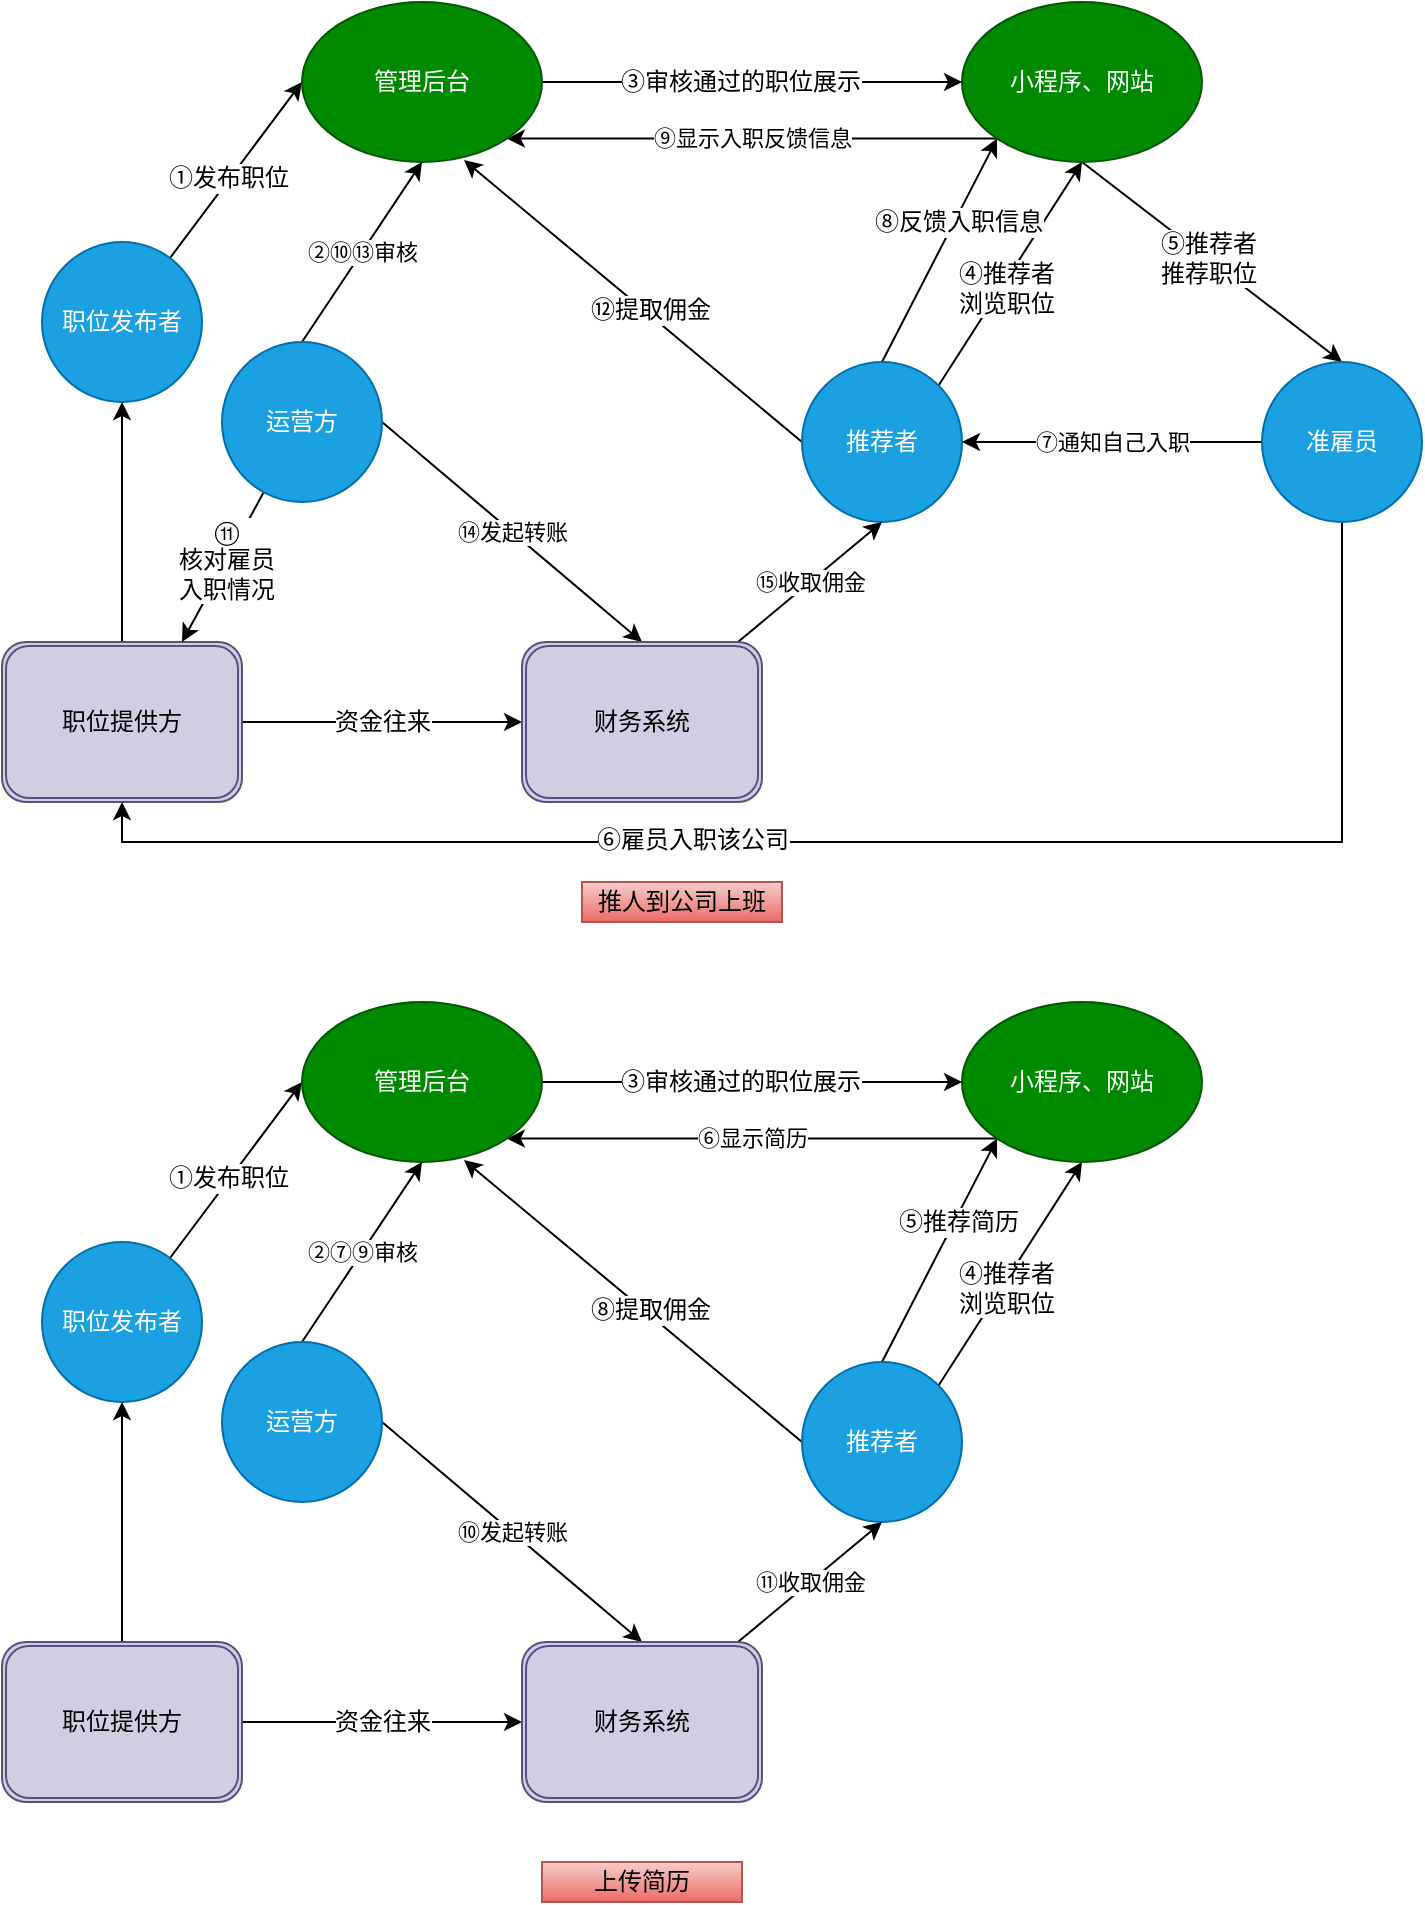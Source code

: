 <mxfile version="12.7.1" type="github">
  <diagram id="qraUycZ-T-Vl92LA1NdP" name="第 1 页">
    <mxGraphModel dx="772" dy="500" grid="1" gridSize="10" guides="1" tooltips="1" connect="1" arrows="1" fold="1" page="1" pageScale="1" pageWidth="827" pageHeight="1169" math="0" shadow="0">
      <root>
        <mxCell id="0" />
        <mxCell id="1" parent="0" />
        <mxCell id="N7uNGJhakCuLGw01cvrU-18" style="edgeStyle=none;rounded=0;orthogonalLoop=1;jettySize=auto;html=1;exitX=1;exitY=0;exitDx=0;exitDy=0;entryX=0.5;entryY=1;entryDx=0;entryDy=0;" edge="1" parent="1" source="N7uNGJhakCuLGw01cvrU-1" target="N7uNGJhakCuLGw01cvrU-3">
          <mxGeometry relative="1" as="geometry" />
        </mxCell>
        <mxCell id="N7uNGJhakCuLGw01cvrU-19" value="④推荐者&lt;br&gt;浏览职位" style="text;html=1;align=center;verticalAlign=middle;resizable=0;points=[];labelBackgroundColor=#ffffff;" vertex="1" connectable="0" parent="N7uNGJhakCuLGw01cvrU-18">
          <mxGeometry x="-0.101" y="-2" relative="1" as="geometry">
            <mxPoint as="offset" />
          </mxGeometry>
        </mxCell>
        <mxCell id="N7uNGJhakCuLGw01cvrU-34" style="edgeStyle=none;rounded=0;orthogonalLoop=1;jettySize=auto;html=1;exitX=0.5;exitY=0;exitDx=0;exitDy=0;entryX=0;entryY=1;entryDx=0;entryDy=0;" edge="1" parent="1" source="N7uNGJhakCuLGw01cvrU-1" target="N7uNGJhakCuLGw01cvrU-3">
          <mxGeometry relative="1" as="geometry" />
        </mxCell>
        <mxCell id="N7uNGJhakCuLGw01cvrU-35" value="⑧反馈入职信息" style="text;html=1;align=center;verticalAlign=middle;resizable=0;points=[];labelBackgroundColor=#ffffff;" vertex="1" connectable="0" parent="N7uNGJhakCuLGw01cvrU-34">
          <mxGeometry x="0.281" y="-1" relative="1" as="geometry">
            <mxPoint y="1" as="offset" />
          </mxGeometry>
        </mxCell>
        <mxCell id="N7uNGJhakCuLGw01cvrU-38" style="edgeStyle=none;rounded=0;orthogonalLoop=1;jettySize=auto;html=1;exitX=0;exitY=0.5;exitDx=0;exitDy=0;entryX=0.675;entryY=0.988;entryDx=0;entryDy=0;entryPerimeter=0;" edge="1" parent="1" source="N7uNGJhakCuLGw01cvrU-1" target="N7uNGJhakCuLGw01cvrU-4">
          <mxGeometry relative="1" as="geometry" />
        </mxCell>
        <mxCell id="N7uNGJhakCuLGw01cvrU-39" value="⑫提取佣金" style="text;html=1;align=center;verticalAlign=middle;resizable=0;points=[];labelBackgroundColor=#ffffff;" vertex="1" connectable="0" parent="N7uNGJhakCuLGw01cvrU-38">
          <mxGeometry x="-0.079" y="-2" relative="1" as="geometry">
            <mxPoint as="offset" />
          </mxGeometry>
        </mxCell>
        <mxCell id="N7uNGJhakCuLGw01cvrU-1" value="推荐者" style="ellipse;whiteSpace=wrap;html=1;aspect=fixed;fillColor=#1ba1e2;strokeColor=#006EAF;fontColor=#ffffff;" vertex="1" parent="1">
          <mxGeometry x="450" y="240" width="80" height="80" as="geometry" />
        </mxCell>
        <mxCell id="N7uNGJhakCuLGw01cvrU-13" style="rounded=0;orthogonalLoop=1;jettySize=auto;html=1;entryX=0;entryY=0.5;entryDx=0;entryDy=0;" edge="1" parent="1" source="N7uNGJhakCuLGw01cvrU-2" target="N7uNGJhakCuLGw01cvrU-4">
          <mxGeometry relative="1" as="geometry" />
        </mxCell>
        <mxCell id="N7uNGJhakCuLGw01cvrU-14" value="①发布职位" style="text;html=1;align=center;verticalAlign=middle;resizable=0;points=[];labelBackgroundColor=#ffffff;" vertex="1" connectable="0" parent="N7uNGJhakCuLGw01cvrU-13">
          <mxGeometry x="-0.094" y="1" relative="1" as="geometry">
            <mxPoint as="offset" />
          </mxGeometry>
        </mxCell>
        <mxCell id="N7uNGJhakCuLGw01cvrU-2" value="职位发布者" style="ellipse;whiteSpace=wrap;html=1;aspect=fixed;fillColor=#1ba1e2;strokeColor=#006EAF;fontColor=#ffffff;" vertex="1" parent="1">
          <mxGeometry x="70" y="180" width="80" height="80" as="geometry" />
        </mxCell>
        <mxCell id="N7uNGJhakCuLGw01cvrU-20" style="edgeStyle=none;rounded=0;orthogonalLoop=1;jettySize=auto;html=1;entryX=0.5;entryY=0;entryDx=0;entryDy=0;exitX=0.5;exitY=1;exitDx=0;exitDy=0;" edge="1" parent="1" source="N7uNGJhakCuLGw01cvrU-3" target="N7uNGJhakCuLGw01cvrU-10">
          <mxGeometry relative="1" as="geometry" />
        </mxCell>
        <mxCell id="N7uNGJhakCuLGw01cvrU-21" value="⑤推荐者&lt;br&gt;推荐职位" style="text;html=1;align=center;verticalAlign=middle;resizable=0;points=[];labelBackgroundColor=#ffffff;" vertex="1" connectable="0" parent="N7uNGJhakCuLGw01cvrU-20">
          <mxGeometry x="-0.036" y="1" relative="1" as="geometry">
            <mxPoint as="offset" />
          </mxGeometry>
        </mxCell>
        <mxCell id="N7uNGJhakCuLGw01cvrU-36" value="⑨显示入职反馈信息" style="edgeStyle=none;rounded=0;orthogonalLoop=1;jettySize=auto;html=1;exitX=0;exitY=1;exitDx=0;exitDy=0;entryX=1;entryY=1;entryDx=0;entryDy=0;" edge="1" parent="1" source="N7uNGJhakCuLGw01cvrU-3" target="N7uNGJhakCuLGw01cvrU-4">
          <mxGeometry relative="1" as="geometry" />
        </mxCell>
        <mxCell id="N7uNGJhakCuLGw01cvrU-3" value="小程序、网站" style="ellipse;whiteSpace=wrap;html=1;fillColor=#008a00;strokeColor=#005700;fontColor=#ffffff;" vertex="1" parent="1">
          <mxGeometry x="530" y="60" width="120" height="80" as="geometry" />
        </mxCell>
        <mxCell id="N7uNGJhakCuLGw01cvrU-16" style="edgeStyle=none;rounded=0;orthogonalLoop=1;jettySize=auto;html=1;entryX=0;entryY=0.5;entryDx=0;entryDy=0;" edge="1" parent="1" source="N7uNGJhakCuLGw01cvrU-4" target="N7uNGJhakCuLGw01cvrU-3">
          <mxGeometry relative="1" as="geometry" />
        </mxCell>
        <mxCell id="N7uNGJhakCuLGw01cvrU-17" value="③审核通过的职位展示" style="text;html=1;align=center;verticalAlign=middle;resizable=0;points=[];labelBackgroundColor=#ffffff;" vertex="1" connectable="0" parent="N7uNGJhakCuLGw01cvrU-16">
          <mxGeometry x="-0.15" relative="1" as="geometry">
            <mxPoint x="9" as="offset" />
          </mxGeometry>
        </mxCell>
        <mxCell id="N7uNGJhakCuLGw01cvrU-4" value="管理后台" style="ellipse;whiteSpace=wrap;html=1;fillColor=#008a00;strokeColor=#005700;fontColor=#ffffff;" vertex="1" parent="1">
          <mxGeometry x="200" y="60" width="120" height="80" as="geometry" />
        </mxCell>
        <mxCell id="N7uNGJhakCuLGw01cvrU-12" style="edgeStyle=orthogonalEdgeStyle;rounded=0;orthogonalLoop=1;jettySize=auto;html=1;entryX=0.5;entryY=1;entryDx=0;entryDy=0;" edge="1" parent="1" source="N7uNGJhakCuLGw01cvrU-8" target="N7uNGJhakCuLGw01cvrU-2">
          <mxGeometry relative="1" as="geometry" />
        </mxCell>
        <mxCell id="N7uNGJhakCuLGw01cvrU-30" style="edgeStyle=none;rounded=0;orthogonalLoop=1;jettySize=auto;html=1;entryX=0;entryY=0.5;entryDx=0;entryDy=0;" edge="1" parent="1" source="N7uNGJhakCuLGw01cvrU-8" target="N7uNGJhakCuLGw01cvrU-11">
          <mxGeometry relative="1" as="geometry" />
        </mxCell>
        <mxCell id="N7uNGJhakCuLGw01cvrU-31" value="资金往来" style="text;html=1;align=center;verticalAlign=middle;resizable=0;points=[];labelBackgroundColor=#ffffff;" vertex="1" connectable="0" parent="N7uNGJhakCuLGw01cvrU-30">
          <mxGeometry x="-0.314" y="1" relative="1" as="geometry">
            <mxPoint x="22" y="1" as="offset" />
          </mxGeometry>
        </mxCell>
        <mxCell id="N7uNGJhakCuLGw01cvrU-8" value="职位提供方" style="shape=ext;double=1;rounded=1;whiteSpace=wrap;html=1;fillColor=#d0cee2;strokeColor=#56517e;" vertex="1" parent="1">
          <mxGeometry x="50" y="380" width="120" height="80" as="geometry" />
        </mxCell>
        <mxCell id="N7uNGJhakCuLGw01cvrU-15" value="②⑩⑬审核" style="edgeStyle=none;rounded=0;orthogonalLoop=1;jettySize=auto;html=1;entryX=0.5;entryY=1;entryDx=0;entryDy=0;exitX=0.5;exitY=0;exitDx=0;exitDy=0;" edge="1" parent="1" source="N7uNGJhakCuLGw01cvrU-9" target="N7uNGJhakCuLGw01cvrU-4">
          <mxGeometry relative="1" as="geometry" />
        </mxCell>
        <mxCell id="N7uNGJhakCuLGw01cvrU-24" style="rounded=0;orthogonalLoop=1;jettySize=auto;html=1;entryX=0.75;entryY=0;entryDx=0;entryDy=0;" edge="1" parent="1" source="N7uNGJhakCuLGw01cvrU-9" target="N7uNGJhakCuLGw01cvrU-8">
          <mxGeometry relative="1" as="geometry" />
        </mxCell>
        <mxCell id="N7uNGJhakCuLGw01cvrU-25" value="⑪&lt;br&gt;核对雇员&lt;br&gt;入职情况" style="text;html=1;align=center;verticalAlign=middle;resizable=0;points=[];labelBackgroundColor=#ffffff;" vertex="1" connectable="0" parent="N7uNGJhakCuLGw01cvrU-24">
          <mxGeometry x="-0.093" y="-1" relative="1" as="geometry">
            <mxPoint as="offset" />
          </mxGeometry>
        </mxCell>
        <mxCell id="N7uNGJhakCuLGw01cvrU-40" value="⑭发起转账" style="edgeStyle=none;rounded=0;orthogonalLoop=1;jettySize=auto;html=1;exitX=1;exitY=0.5;exitDx=0;exitDy=0;entryX=0.5;entryY=0;entryDx=0;entryDy=0;" edge="1" parent="1" source="N7uNGJhakCuLGw01cvrU-9" target="N7uNGJhakCuLGw01cvrU-11">
          <mxGeometry relative="1" as="geometry" />
        </mxCell>
        <mxCell id="N7uNGJhakCuLGw01cvrU-9" value="运营方" style="ellipse;whiteSpace=wrap;html=1;aspect=fixed;fillColor=#1ba1e2;strokeColor=#006EAF;fontColor=#ffffff;" vertex="1" parent="1">
          <mxGeometry x="160" y="230" width="80" height="80" as="geometry" />
        </mxCell>
        <mxCell id="N7uNGJhakCuLGw01cvrU-22" style="edgeStyle=orthogonalEdgeStyle;rounded=0;orthogonalLoop=1;jettySize=auto;html=1;entryX=0.5;entryY=1;entryDx=0;entryDy=0;" edge="1" parent="1" source="N7uNGJhakCuLGw01cvrU-10" target="N7uNGJhakCuLGw01cvrU-8">
          <mxGeometry relative="1" as="geometry">
            <Array as="points">
              <mxPoint x="720" y="480" />
              <mxPoint x="110" y="480" />
            </Array>
          </mxGeometry>
        </mxCell>
        <mxCell id="N7uNGJhakCuLGw01cvrU-23" value="⑥雇员入职该公司" style="text;html=1;align=center;verticalAlign=middle;resizable=0;points=[];labelBackgroundColor=#ffffff;" vertex="1" connectable="0" parent="N7uNGJhakCuLGw01cvrU-22">
          <mxGeometry x="0.228" y="-1" relative="1" as="geometry">
            <mxPoint as="offset" />
          </mxGeometry>
        </mxCell>
        <mxCell id="N7uNGJhakCuLGw01cvrU-33" value="⑦通知自己入职" style="edgeStyle=none;rounded=0;orthogonalLoop=1;jettySize=auto;html=1;entryX=1;entryY=0.5;entryDx=0;entryDy=0;" edge="1" parent="1" source="N7uNGJhakCuLGw01cvrU-10" target="N7uNGJhakCuLGw01cvrU-1">
          <mxGeometry relative="1" as="geometry" />
        </mxCell>
        <mxCell id="N7uNGJhakCuLGw01cvrU-10" value="准雇员" style="ellipse;whiteSpace=wrap;html=1;aspect=fixed;fillColor=#1ba1e2;strokeColor=#006EAF;fontColor=#ffffff;" vertex="1" parent="1">
          <mxGeometry x="680" y="240" width="80" height="80" as="geometry" />
        </mxCell>
        <mxCell id="N7uNGJhakCuLGw01cvrU-41" value="⑮收取佣金" style="edgeStyle=none;rounded=0;orthogonalLoop=1;jettySize=auto;html=1;entryX=0.5;entryY=1;entryDx=0;entryDy=0;" edge="1" parent="1" source="N7uNGJhakCuLGw01cvrU-11" target="N7uNGJhakCuLGw01cvrU-1">
          <mxGeometry relative="1" as="geometry" />
        </mxCell>
        <mxCell id="N7uNGJhakCuLGw01cvrU-11" value="财务系统" style="shape=ext;double=1;rounded=1;whiteSpace=wrap;html=1;fillColor=#d0cee2;strokeColor=#56517e;" vertex="1" parent="1">
          <mxGeometry x="310" y="380" width="120" height="80" as="geometry" />
        </mxCell>
        <mxCell id="N7uNGJhakCuLGw01cvrU-42" style="edgeStyle=none;rounded=0;orthogonalLoop=1;jettySize=auto;html=1;exitX=1;exitY=0;exitDx=0;exitDy=0;entryX=0.5;entryY=1;entryDx=0;entryDy=0;" edge="1" parent="1" source="N7uNGJhakCuLGw01cvrU-48" target="N7uNGJhakCuLGw01cvrU-55">
          <mxGeometry relative="1" as="geometry" />
        </mxCell>
        <mxCell id="N7uNGJhakCuLGw01cvrU-43" value="④推荐者&lt;br&gt;浏览职位" style="text;html=1;align=center;verticalAlign=middle;resizable=0;points=[];labelBackgroundColor=#ffffff;" vertex="1" connectable="0" parent="N7uNGJhakCuLGw01cvrU-42">
          <mxGeometry x="-0.101" y="-2" relative="1" as="geometry">
            <mxPoint as="offset" />
          </mxGeometry>
        </mxCell>
        <mxCell id="N7uNGJhakCuLGw01cvrU-44" style="edgeStyle=none;rounded=0;orthogonalLoop=1;jettySize=auto;html=1;exitX=0.5;exitY=0;exitDx=0;exitDy=0;entryX=0;entryY=1;entryDx=0;entryDy=0;" edge="1" parent="1" source="N7uNGJhakCuLGw01cvrU-48" target="N7uNGJhakCuLGw01cvrU-55">
          <mxGeometry relative="1" as="geometry" />
        </mxCell>
        <mxCell id="N7uNGJhakCuLGw01cvrU-45" value="⑤推荐简历" style="text;html=1;align=center;verticalAlign=middle;resizable=0;points=[];labelBackgroundColor=#ffffff;" vertex="1" connectable="0" parent="N7uNGJhakCuLGw01cvrU-44">
          <mxGeometry x="0.281" y="-1" relative="1" as="geometry">
            <mxPoint y="1" as="offset" />
          </mxGeometry>
        </mxCell>
        <mxCell id="N7uNGJhakCuLGw01cvrU-46" style="edgeStyle=none;rounded=0;orthogonalLoop=1;jettySize=auto;html=1;exitX=0;exitY=0.5;exitDx=0;exitDy=0;entryX=0.675;entryY=0.988;entryDx=0;entryDy=0;entryPerimeter=0;" edge="1" parent="1" source="N7uNGJhakCuLGw01cvrU-48" target="N7uNGJhakCuLGw01cvrU-58">
          <mxGeometry relative="1" as="geometry" />
        </mxCell>
        <mxCell id="N7uNGJhakCuLGw01cvrU-47" value="⑧提取佣金" style="text;html=1;align=center;verticalAlign=middle;resizable=0;points=[];labelBackgroundColor=#ffffff;" vertex="1" connectable="0" parent="N7uNGJhakCuLGw01cvrU-46">
          <mxGeometry x="-0.079" y="-2" relative="1" as="geometry">
            <mxPoint as="offset" />
          </mxGeometry>
        </mxCell>
        <mxCell id="N7uNGJhakCuLGw01cvrU-48" value="推荐者" style="ellipse;whiteSpace=wrap;html=1;aspect=fixed;fillColor=#1ba1e2;strokeColor=#006EAF;fontColor=#ffffff;" vertex="1" parent="1">
          <mxGeometry x="450" y="740" width="80" height="80" as="geometry" />
        </mxCell>
        <mxCell id="N7uNGJhakCuLGw01cvrU-49" style="rounded=0;orthogonalLoop=1;jettySize=auto;html=1;entryX=0;entryY=0.5;entryDx=0;entryDy=0;" edge="1" parent="1" source="N7uNGJhakCuLGw01cvrU-51" target="N7uNGJhakCuLGw01cvrU-58">
          <mxGeometry relative="1" as="geometry" />
        </mxCell>
        <mxCell id="N7uNGJhakCuLGw01cvrU-50" value="①发布职位" style="text;html=1;align=center;verticalAlign=middle;resizable=0;points=[];labelBackgroundColor=#ffffff;" vertex="1" connectable="0" parent="N7uNGJhakCuLGw01cvrU-49">
          <mxGeometry x="-0.094" y="1" relative="1" as="geometry">
            <mxPoint as="offset" />
          </mxGeometry>
        </mxCell>
        <mxCell id="N7uNGJhakCuLGw01cvrU-51" value="职位发布者" style="ellipse;whiteSpace=wrap;html=1;aspect=fixed;fillColor=#1ba1e2;strokeColor=#006EAF;fontColor=#ffffff;" vertex="1" parent="1">
          <mxGeometry x="70" y="680" width="80" height="80" as="geometry" />
        </mxCell>
        <mxCell id="N7uNGJhakCuLGw01cvrU-54" value="⑥显示简历" style="edgeStyle=none;rounded=0;orthogonalLoop=1;jettySize=auto;html=1;exitX=0;exitY=1;exitDx=0;exitDy=0;entryX=1;entryY=1;entryDx=0;entryDy=0;" edge="1" parent="1" source="N7uNGJhakCuLGw01cvrU-55" target="N7uNGJhakCuLGw01cvrU-58">
          <mxGeometry relative="1" as="geometry" />
        </mxCell>
        <mxCell id="N7uNGJhakCuLGw01cvrU-55" value="小程序、网站" style="ellipse;whiteSpace=wrap;html=1;fillColor=#008a00;strokeColor=#005700;fontColor=#ffffff;" vertex="1" parent="1">
          <mxGeometry x="530" y="560" width="120" height="80" as="geometry" />
        </mxCell>
        <mxCell id="N7uNGJhakCuLGw01cvrU-56" style="edgeStyle=none;rounded=0;orthogonalLoop=1;jettySize=auto;html=1;entryX=0;entryY=0.5;entryDx=0;entryDy=0;" edge="1" parent="1" source="N7uNGJhakCuLGw01cvrU-58" target="N7uNGJhakCuLGw01cvrU-55">
          <mxGeometry relative="1" as="geometry" />
        </mxCell>
        <mxCell id="N7uNGJhakCuLGw01cvrU-57" value="③审核通过的职位展示" style="text;html=1;align=center;verticalAlign=middle;resizable=0;points=[];labelBackgroundColor=#ffffff;" vertex="1" connectable="0" parent="N7uNGJhakCuLGw01cvrU-56">
          <mxGeometry x="-0.15" relative="1" as="geometry">
            <mxPoint x="9" as="offset" />
          </mxGeometry>
        </mxCell>
        <mxCell id="N7uNGJhakCuLGw01cvrU-58" value="管理后台" style="ellipse;whiteSpace=wrap;html=1;fillColor=#008a00;strokeColor=#005700;fontColor=#ffffff;" vertex="1" parent="1">
          <mxGeometry x="200" y="560" width="120" height="80" as="geometry" />
        </mxCell>
        <mxCell id="N7uNGJhakCuLGw01cvrU-59" style="edgeStyle=orthogonalEdgeStyle;rounded=0;orthogonalLoop=1;jettySize=auto;html=1;entryX=0.5;entryY=1;entryDx=0;entryDy=0;" edge="1" parent="1" source="N7uNGJhakCuLGw01cvrU-62" target="N7uNGJhakCuLGw01cvrU-51">
          <mxGeometry relative="1" as="geometry" />
        </mxCell>
        <mxCell id="N7uNGJhakCuLGw01cvrU-60" style="edgeStyle=none;rounded=0;orthogonalLoop=1;jettySize=auto;html=1;entryX=0;entryY=0.5;entryDx=0;entryDy=0;" edge="1" parent="1" source="N7uNGJhakCuLGw01cvrU-62" target="N7uNGJhakCuLGw01cvrU-73">
          <mxGeometry relative="1" as="geometry" />
        </mxCell>
        <mxCell id="N7uNGJhakCuLGw01cvrU-61" value="资金往来" style="text;html=1;align=center;verticalAlign=middle;resizable=0;points=[];labelBackgroundColor=#ffffff;" vertex="1" connectable="0" parent="N7uNGJhakCuLGw01cvrU-60">
          <mxGeometry x="-0.314" y="1" relative="1" as="geometry">
            <mxPoint x="22" y="1" as="offset" />
          </mxGeometry>
        </mxCell>
        <mxCell id="N7uNGJhakCuLGw01cvrU-62" value="职位提供方" style="shape=ext;double=1;rounded=1;whiteSpace=wrap;html=1;fillColor=#d0cee2;strokeColor=#56517e;" vertex="1" parent="1">
          <mxGeometry x="50" y="880" width="120" height="80" as="geometry" />
        </mxCell>
        <mxCell id="N7uNGJhakCuLGw01cvrU-63" value="②⑦⑨审核" style="edgeStyle=none;rounded=0;orthogonalLoop=1;jettySize=auto;html=1;entryX=0.5;entryY=1;entryDx=0;entryDy=0;exitX=0.5;exitY=0;exitDx=0;exitDy=0;" edge="1" parent="1" source="N7uNGJhakCuLGw01cvrU-67" target="N7uNGJhakCuLGw01cvrU-58">
          <mxGeometry relative="1" as="geometry" />
        </mxCell>
        <mxCell id="N7uNGJhakCuLGw01cvrU-66" value="⑩发起转账" style="edgeStyle=none;rounded=0;orthogonalLoop=1;jettySize=auto;html=1;exitX=1;exitY=0.5;exitDx=0;exitDy=0;entryX=0.5;entryY=0;entryDx=0;entryDy=0;" edge="1" parent="1" source="N7uNGJhakCuLGw01cvrU-67" target="N7uNGJhakCuLGw01cvrU-73">
          <mxGeometry relative="1" as="geometry" />
        </mxCell>
        <mxCell id="N7uNGJhakCuLGw01cvrU-67" value="运营方" style="ellipse;whiteSpace=wrap;html=1;aspect=fixed;fillColor=#1ba1e2;strokeColor=#006EAF;fontColor=#ffffff;" vertex="1" parent="1">
          <mxGeometry x="160" y="730" width="80" height="80" as="geometry" />
        </mxCell>
        <mxCell id="N7uNGJhakCuLGw01cvrU-72" value="⑪收取佣金" style="edgeStyle=none;rounded=0;orthogonalLoop=1;jettySize=auto;html=1;entryX=0.5;entryY=1;entryDx=0;entryDy=0;" edge="1" parent="1" source="N7uNGJhakCuLGw01cvrU-73" target="N7uNGJhakCuLGw01cvrU-48">
          <mxGeometry relative="1" as="geometry" />
        </mxCell>
        <mxCell id="N7uNGJhakCuLGw01cvrU-73" value="财务系统" style="shape=ext;double=1;rounded=1;whiteSpace=wrap;html=1;fillColor=#d0cee2;strokeColor=#56517e;" vertex="1" parent="1">
          <mxGeometry x="310" y="880" width="120" height="80" as="geometry" />
        </mxCell>
        <mxCell id="N7uNGJhakCuLGw01cvrU-74" value="推人到公司上班" style="text;html=1;strokeColor=#b85450;fillColor=#f8cecc;align=center;verticalAlign=middle;whiteSpace=wrap;rounded=0;gradientColor=#ea6b66;" vertex="1" parent="1">
          <mxGeometry x="340" y="500" width="100" height="20" as="geometry" />
        </mxCell>
        <mxCell id="N7uNGJhakCuLGw01cvrU-75" value="上传简历" style="text;html=1;strokeColor=#b85450;fillColor=#f8cecc;align=center;verticalAlign=middle;whiteSpace=wrap;rounded=0;gradientColor=#ea6b66;" vertex="1" parent="1">
          <mxGeometry x="320" y="990" width="100" height="20" as="geometry" />
        </mxCell>
      </root>
    </mxGraphModel>
  </diagram>
</mxfile>
